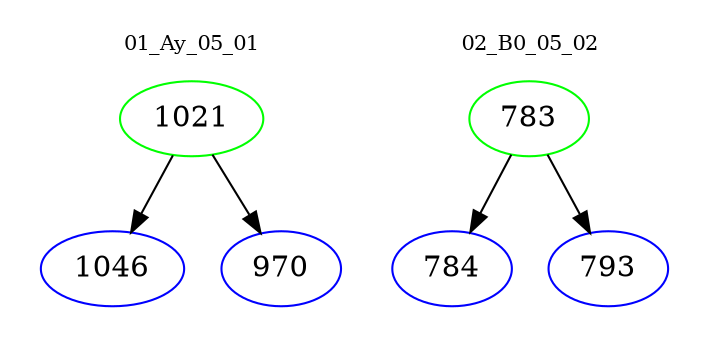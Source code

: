 digraph{
subgraph cluster_0 {
color = white
label = "01_Ay_05_01";
fontsize=10;
T0_1021 [label="1021", color="green"]
T0_1021 -> T0_1046 [color="black"]
T0_1046 [label="1046", color="blue"]
T0_1021 -> T0_970 [color="black"]
T0_970 [label="970", color="blue"]
}
subgraph cluster_1 {
color = white
label = "02_B0_05_02";
fontsize=10;
T1_783 [label="783", color="green"]
T1_783 -> T1_784 [color="black"]
T1_784 [label="784", color="blue"]
T1_783 -> T1_793 [color="black"]
T1_793 [label="793", color="blue"]
}
}
